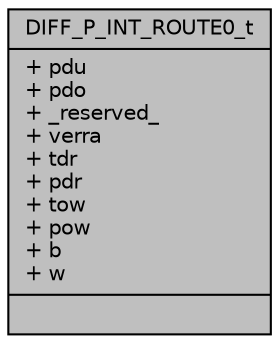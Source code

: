 digraph "DIFF_P_INT_ROUTE0_t"
{
  edge [fontname="Helvetica",fontsize="10",labelfontname="Helvetica",labelfontsize="10"];
  node [fontname="Helvetica",fontsize="10",shape=record];
  Node1 [label="{DIFF_P_INT_ROUTE0_t\n|+ pdu\l+ pdo\l+ _reserved_\l+ verra\l+ tdr\l+ pdr\l+ tow\l+ pow\l+ b\l+ w\l|}",height=0.2,width=0.4,color="black", fillcolor="grey75", style="filled", fontcolor="black"];
}
